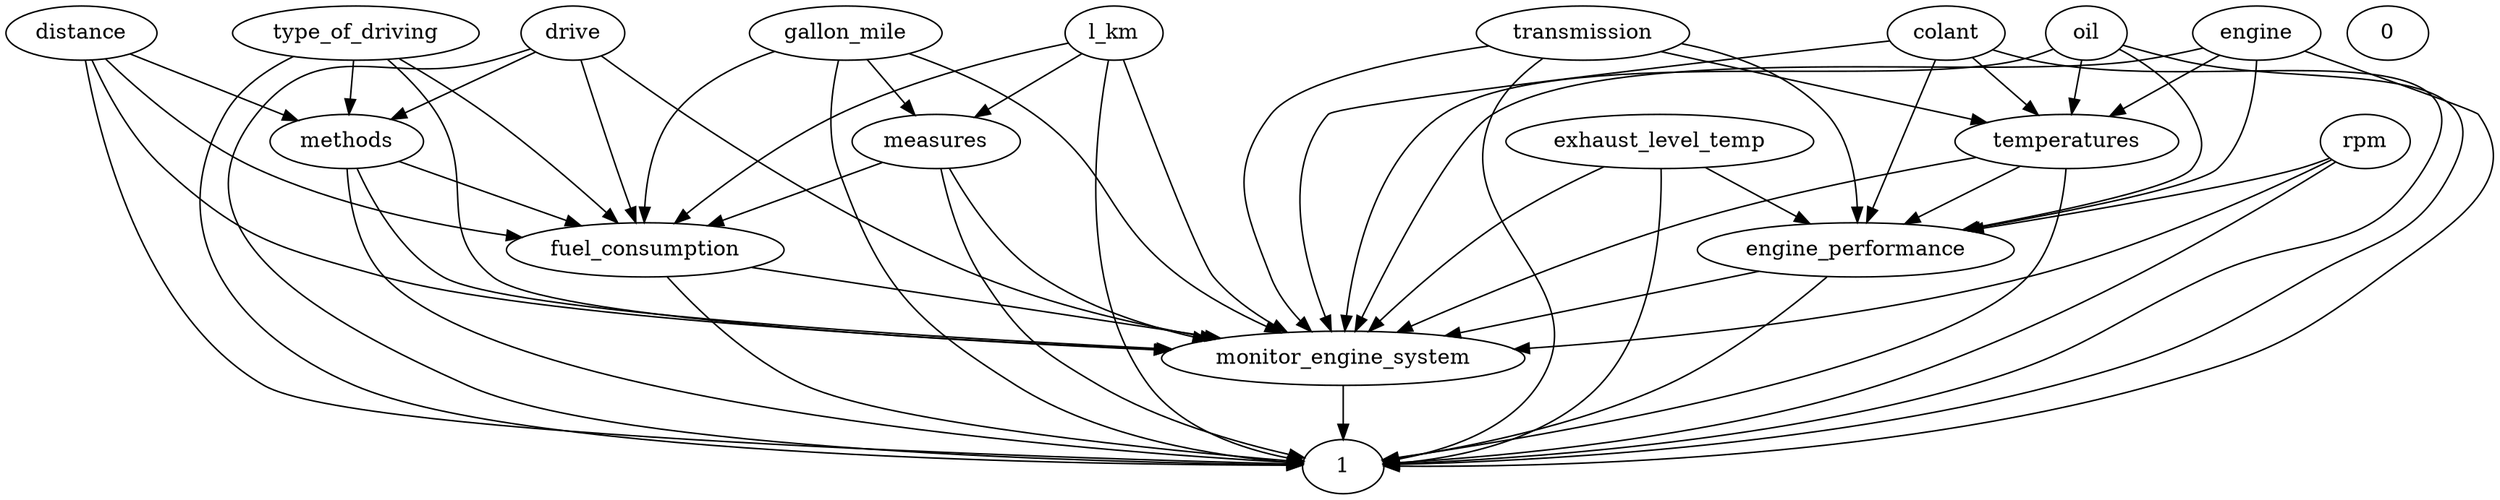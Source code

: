 digraph G {
  transmission;
  temperatures;
  exhaust_level_temp;
  distance;
  drive;
  rpm;
  fuel_consumption;
  type_of_driving;
  engine;
  gallon_mile;
  l_km;
  colant;
  methods;
  engine_performance;
  measures;
  oil;
  0;
  monitor_engine_system;
  1;
  methods -> fuel_consumption;
  rpm -> engine_performance;
  temperatures -> engine_performance;
  colant -> temperatures;
  type_of_driving -> methods;
  monitor_engine_system -> 1;
  oil -> temperatures;
  gallon_mile -> measures;
  fuel_consumption -> monitor_engine_system;
  measures -> fuel_consumption;
  transmission -> temperatures;
  distance -> methods;
  engine -> temperatures;
  l_km -> measures;
  exhaust_level_temp -> engine_performance;
  drive -> methods;
  engine_performance -> monitor_engine_system;
  transmission -> engine_performance;
  temperatures -> monitor_engine_system;
  exhaust_level_temp -> monitor_engine_system;
  distance -> fuel_consumption;
  drive -> fuel_consumption;
  rpm -> monitor_engine_system;
  fuel_consumption -> 1;
  type_of_driving -> fuel_consumption;
  engine -> engine_performance;
  engine -> monitor_engine_system;
  gallon_mile -> fuel_consumption;
  l_km -> fuel_consumption;
  colant -> engine_performance;
  colant -> monitor_engine_system;
  methods -> monitor_engine_system;
  methods -> 1;
  engine_performance -> 1;
  measures -> monitor_engine_system;
  measures -> 1;
  oil -> engine_performance;
  oil -> monitor_engine_system;
  transmission -> monitor_engine_system;
  transmission -> 1;
  temperatures -> 1;
  exhaust_level_temp -> 1;
  distance -> monitor_engine_system;
  distance -> 1;
  drive -> monitor_engine_system;
  drive -> 1;
  rpm -> 1;
  type_of_driving -> monitor_engine_system;
  type_of_driving -> 1;
  engine -> 1;
  gallon_mile -> monitor_engine_system;
  gallon_mile -> 1;
  l_km -> monitor_engine_system;
  l_km -> 1;
  colant -> 1;
  oil -> 1;
}
